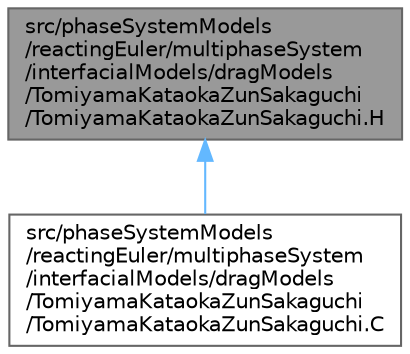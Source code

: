 digraph "src/phaseSystemModels/reactingEuler/multiphaseSystem/interfacialModels/dragModels/TomiyamaKataokaZunSakaguchi/TomiyamaKataokaZunSakaguchi.H"
{
 // LATEX_PDF_SIZE
  bgcolor="transparent";
  edge [fontname=Helvetica,fontsize=10,labelfontname=Helvetica,labelfontsize=10];
  node [fontname=Helvetica,fontsize=10,shape=box,height=0.2,width=0.4];
  Node1 [id="Node000001",label="src/phaseSystemModels\l/reactingEuler/multiphaseSystem\l/interfacialModels/dragModels\l/TomiyamaKataokaZunSakaguchi\l/TomiyamaKataokaZunSakaguchi.H",height=0.2,width=0.4,color="gray40", fillcolor="grey60", style="filled", fontcolor="black",tooltip=" "];
  Node1 -> Node2 [id="edge1_Node000001_Node000002",dir="back",color="steelblue1",style="solid",tooltip=" "];
  Node2 [id="Node000002",label="src/phaseSystemModels\l/reactingEuler/multiphaseSystem\l/interfacialModels/dragModels\l/TomiyamaKataokaZunSakaguchi\l/TomiyamaKataokaZunSakaguchi.C",height=0.2,width=0.4,color="grey40", fillcolor="white", style="filled",URL="$TomiyamaKataokaZunSakaguchi_8C.html",tooltip=" "];
}
